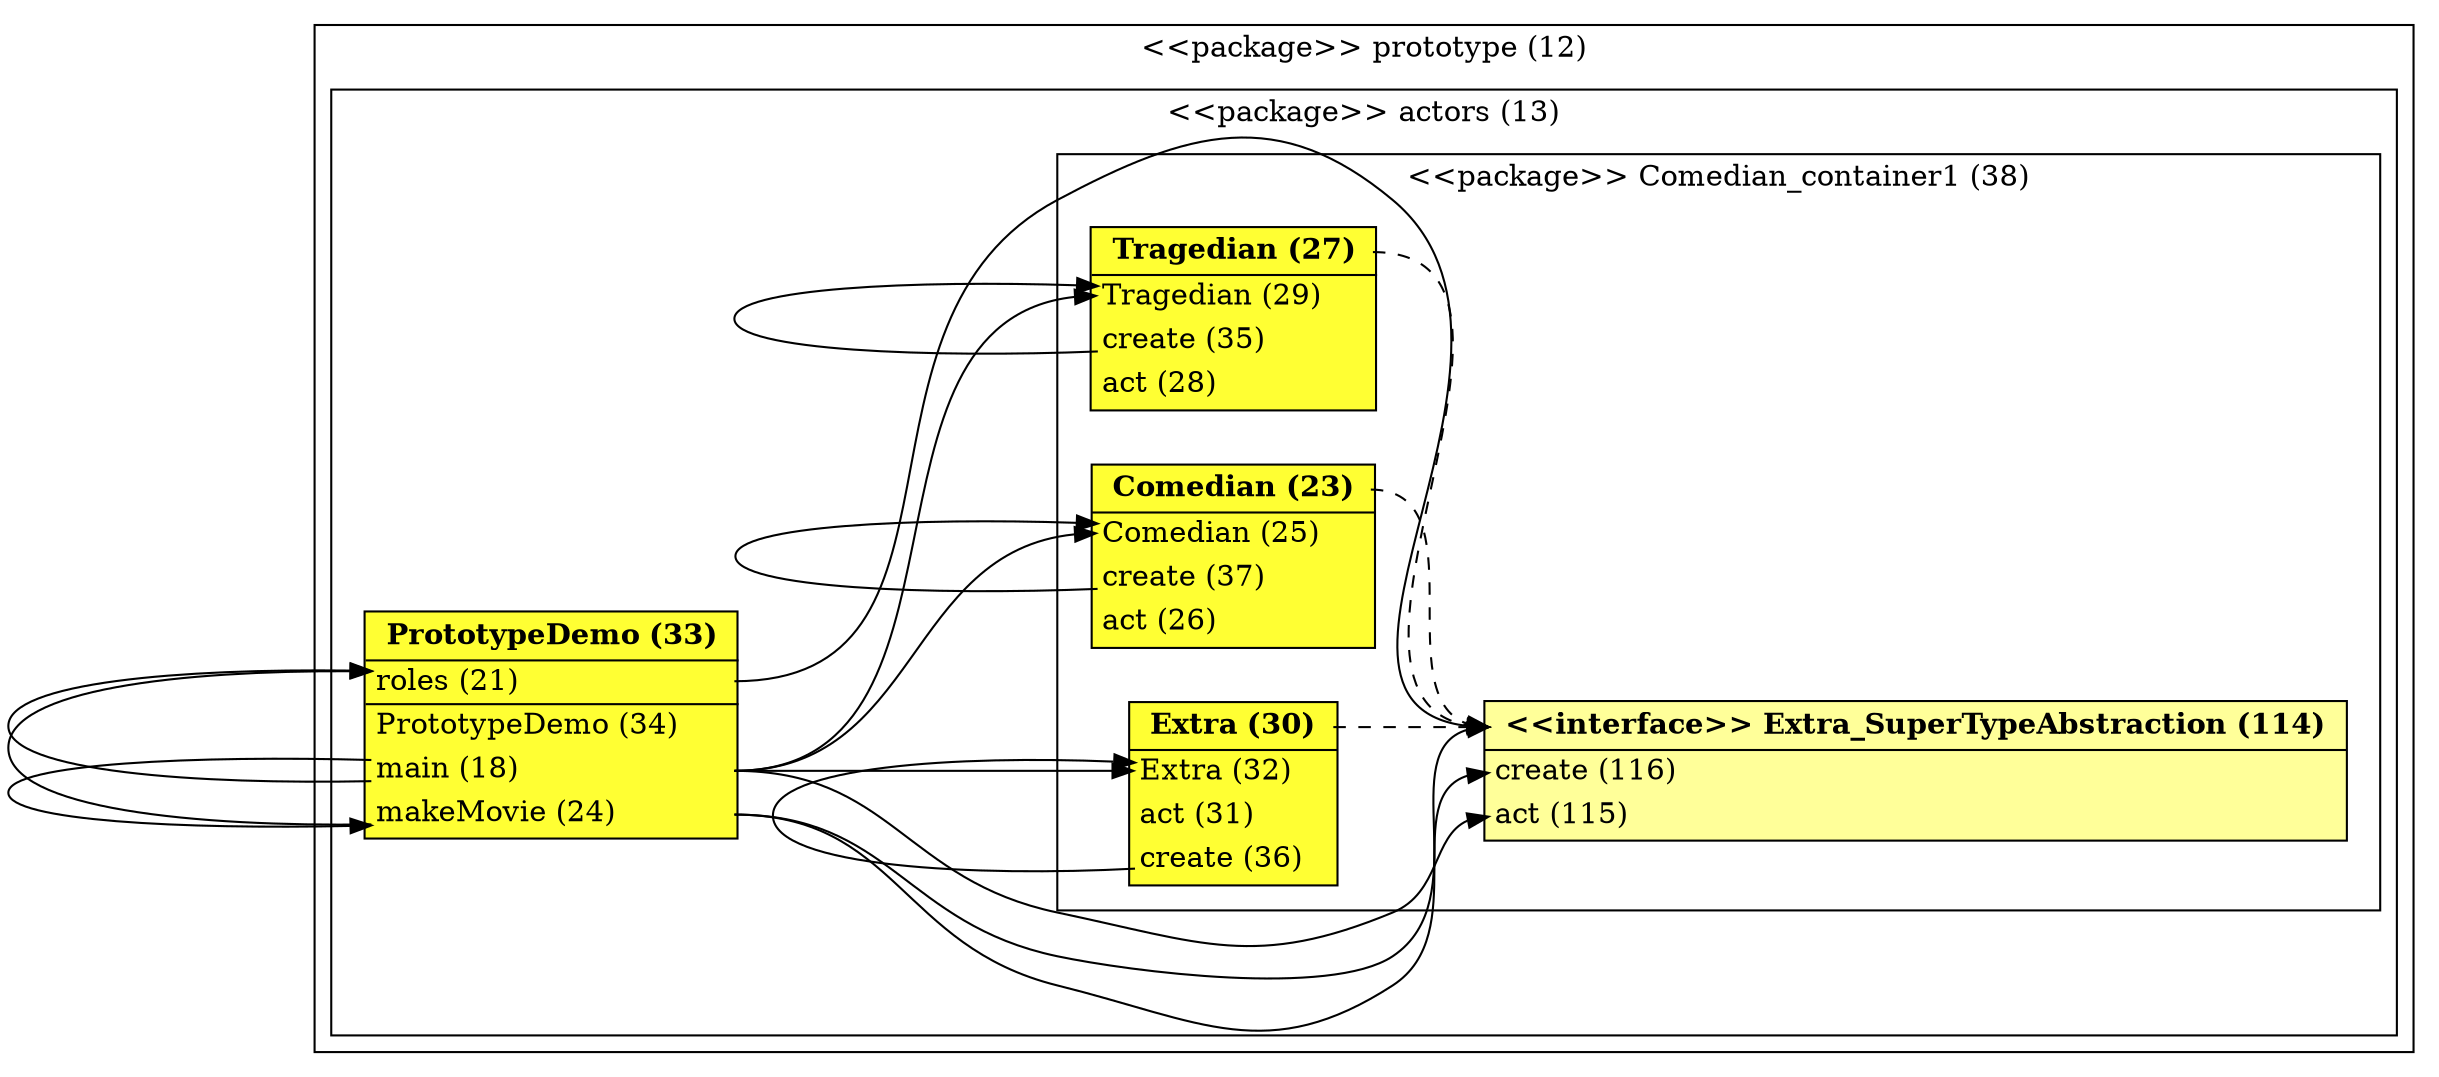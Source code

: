 digraph G{
rankdir=LR; ranksep=equally; compound=true
subgraph cluster12 {
label="&lt;&lt;package&gt;&gt; prototype (12)";
color=black;
subgraph cluster13 {
label="&lt;&lt;package&gt;&gt; actors (13)";
color=black;
subgraph cluster38 {
label="&lt;&lt;package&gt;&gt; Comedian_container1 (38)";
color=black;
23 [ label = <<TABLE BGCOLOR="#FFFF33"> <TR> <TD PORT="23" BORDER="0"> <B>Comedian (23) </B></TD></TR>
<HR/>
<TR><TD PORT="25" ALIGN="LEFT" BORDER="0">Comedian (25)</TD></TR>
<TR><TD PORT="36" ALIGN="LEFT" BORDER="0">create (37)</TD></TR>
<TR><TD PORT="26" ALIGN="LEFT" BORDER="0">act (26)</TD></TR>
</TABLE>>, shape = "none" ];
114 [ label = <<TABLE BGCOLOR="#FFFF99"> <TR> <TD PORT="114" BORDER="0"> <B>&lt;&lt;interface&gt;&gt; Extra_SuperTypeAbstraction (114) </B></TD></TR>
<HR/>
<TR><TD PORT="116" ALIGN="LEFT" BORDER="0">create (116)</TD></TR>
<TR><TD PORT="115" ALIGN="LEFT" BORDER="0">act (115)</TD></TR>
</TABLE>>, shape = "none" ];
30 [ label = <<TABLE BGCOLOR="#FFFF33"> <TR> <TD PORT="30" BORDER="0"> <B>Extra (30) </B></TD></TR>
<HR/>
<TR><TD PORT="32" ALIGN="LEFT" BORDER="0">Extra (32)</TD></TR>
<TR><TD PORT="31" ALIGN="LEFT" BORDER="0">act (31)</TD></TR>
<TR><TD PORT="35" ALIGN="LEFT" BORDER="0">create (36)</TD></TR>
</TABLE>>, shape = "none" ];
27 [ label = <<TABLE BGCOLOR="#FFFF33"> <TR> <TD PORT="27" BORDER="0"> <B>Tragedian (27) </B></TD></TR>
<HR/>
<TR><TD PORT="29" ALIGN="LEFT" BORDER="0">Tragedian (29)</TD></TR>
<TR><TD PORT="37" ALIGN="LEFT" BORDER="0">create (35)</TD></TR>
<TR><TD PORT="28" ALIGN="LEFT" BORDER="0">act (28)</TD></TR>
</TABLE>>, shape = "none" ];
}
33 [ label = <<TABLE BGCOLOR="#FFFF33"> <TR> <TD PORT="33" BORDER="0"> <B>PrototypeDemo (33) </B></TD></TR>
<HR/>
<TR><TD PORT="21" ALIGN="LEFT" BORDER="0">roles (21)</TD></TR>
<HR/>
<TR><TD PORT="34" ALIGN="LEFT" BORDER="0">PrototypeDemo (34)</TD></TR>
<TR><TD PORT="18" ALIGN="LEFT" BORDER="0">main (18)</TD></TR>
<TR><TD PORT="24" ALIGN="LEFT" BORDER="0">makeMovie (24)</TD></TR>
</TABLE>>, shape = "none" ];
}
}
33:18 -> 23:25[ style = bold, arrowhead = normal, color = black, penwidth = 1];
23:36 -> 23:25[ style = bold, arrowhead = normal, color = black, penwidth = 1];
23:23 -> 114:114[ style = dashed, arrowhead = empty, color = black, penwidth = 1];
33:18 -> 114:115[ style = bold, arrowhead = normal, color = black, penwidth = 1];
33:24 -> 114:116[ style = bold, arrowhead = normal, color = black, penwidth = 1];
33:24 -> 114:114[ style = bold, arrowhead = normal, color = black, penwidth = 1];
33:21 -> 114:114[ style = bold, arrowhead = normal, color = black, penwidth = 1];
30:35 -> 30:32[ style = bold, arrowhead = normal, color = black, penwidth = 1];
33:18 -> 30:32[ style = bold, arrowhead = normal, color = black, penwidth = 1];
30:30 -> 114:114[ style = dashed, arrowhead = empty, color = black, penwidth = 1];
27:37 -> 27:29[ style = bold, arrowhead = normal, color = black, penwidth = 1];
33:18 -> 27:29[ style = bold, arrowhead = normal, color = black, penwidth = 1];
27:27 -> 114:114[ style = dashed, arrowhead = empty, color = black, penwidth = 1];
33:18 -> 33:24[ style = bold, arrowhead = normal, color = black, penwidth = 1];
33:24 -> 33:21[ style = bold, arrowhead = normal, color = black, penwidth = 1];
33:18 -> 33:21[ style = bold, arrowhead = normal, color = black, penwidth = 1];
}
